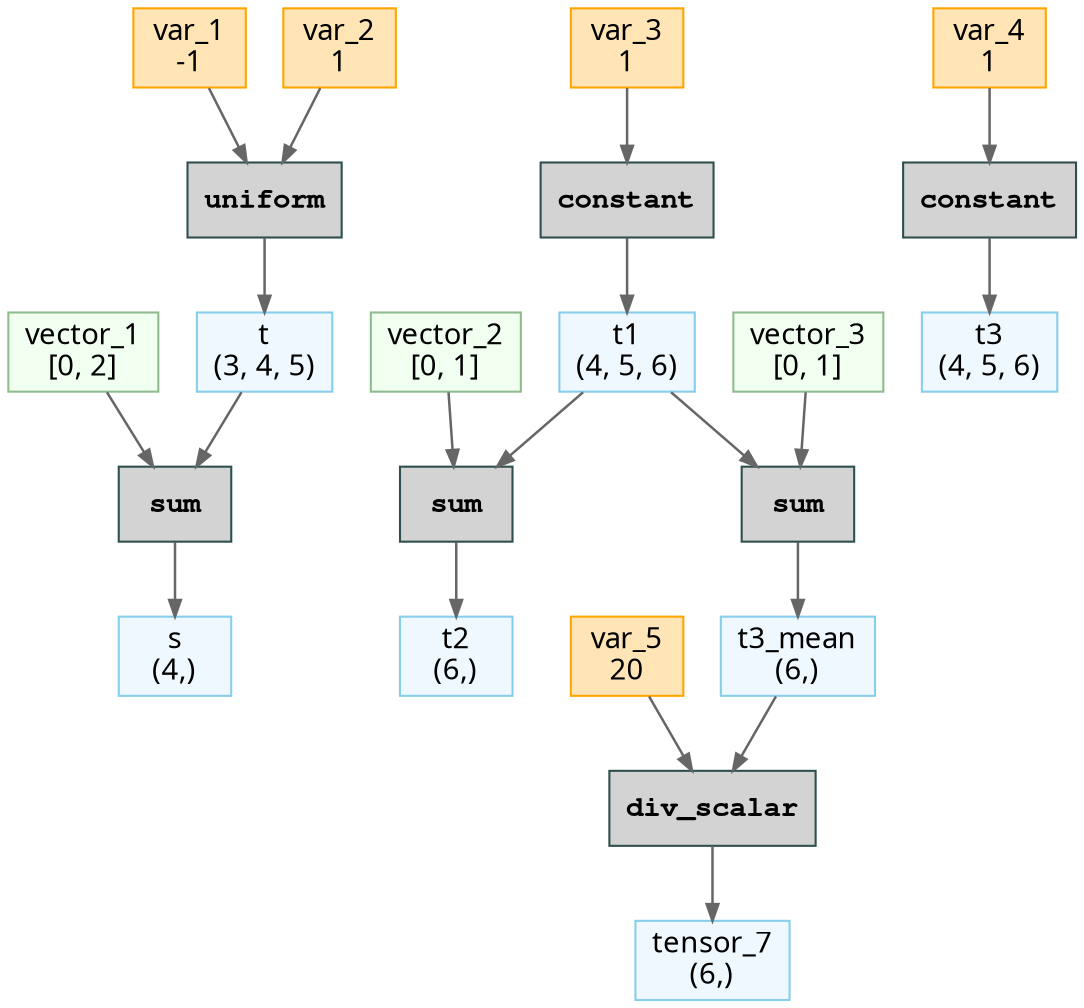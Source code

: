 // Computational Graph
digraph {
	rankdir=TB
	node [shape=record]
	130244339246288 [label="t
(3, 4, 5)" color=skyblue fillcolor=aliceblue fontname="Sans-Serif" labeljust=l shape=box style=filled]
	130244339240384 [label="var_1
-1" color=orange fillcolor=moccasin fontname="Sans-Serif" labeljust=l shape=box style=filled]
	130244339245136 [label="var_2
1" color=orange fillcolor=moccasin fontname="Sans-Serif" labeljust=l shape=box style=filled]
	130244339239376 [label=uniform color=darkslategray fillcolor=lightgray fontname="Courier Bold" labeljust=l shape=box style=filled]
	130244339969440 [label="s
(4,)" color=skyblue fillcolor=aliceblue fontname="Sans-Serif" labeljust=l shape=box style=filled]
	130244339969680 [label="vector_1
[0, 2]" color=darkseagreen fillcolor=honeydew fontname="Sans-Serif" labeljust=l shape=box style=filled]
	130244339970112 [label=sum color=darkslategray fillcolor=lightgray fontname="Courier Bold" labeljust=l shape=box style=filled]
	130244339970064 [label="t1
(4, 5, 6)" color=skyblue fillcolor=aliceblue fontname="Sans-Serif" labeljust=l shape=box style=filled]
	130244339970448 [label=constant color=darkslategray fillcolor=lightgray fontname="Courier Bold" labeljust=l shape=box style=filled]
	130244339970400 [label="var_3
1" color=orange fillcolor=moccasin fontname="Sans-Serif" labeljust=l shape=box style=filled]
	130244339970544 [label="t2
(6,)" color=skyblue fillcolor=aliceblue fontname="Sans-Serif" labeljust=l shape=box style=filled]
	130244339970832 [label="vector_2
[0, 1]" color=darkseagreen fillcolor=honeydew fontname="Sans-Serif" labeljust=l shape=box style=filled]
	130244339970928 [label=sum color=darkslategray fillcolor=lightgray fontname="Courier Bold" labeljust=l shape=box style=filled]
	130244339970880 [label="t3
(4, 5, 6)" color=skyblue fillcolor=aliceblue fontname="Sans-Serif" labeljust=l shape=box style=filled]
	130244339971264 [label=constant color=darkslategray fillcolor=lightgray fontname="Courier Bold" labeljust=l shape=box style=filled]
	130244339971216 [label="var_4
1" color=orange fillcolor=moccasin fontname="Sans-Serif" labeljust=l shape=box style=filled]
	130244339971408 [label="t3_mean
(6,)" color=skyblue fillcolor=aliceblue fontname="Sans-Serif" labeljust=l shape=box style=filled]
	130244339971696 [label="vector_3
[0, 1]" color=darkseagreen fillcolor=honeydew fontname="Sans-Serif" labeljust=l shape=box style=filled]
	130244339971792 [label=sum color=darkslategray fillcolor=lightgray fontname="Courier Bold" labeljust=l shape=box style=filled]
	130244339972032 [label="tensor_7
(6,)" color=skyblue fillcolor=aliceblue fontname="Sans-Serif" labeljust=l shape=box style=filled]
	130244339972128 [label=div_scalar color=darkslategray fillcolor=lightgray fontname="Courier Bold" labeljust=l shape=box style=filled]
	130244339972080 [label="var_5
20" color=orange fillcolor=moccasin fontname="Sans-Serif" labeljust=l shape=box style=filled]
	130244339239376 -> 130244339246288 [arrowsize=0.8 color=gray40 penwidth=1.2]
	130244339240384 -> 130244339239376 [arrowsize=0.8 color=gray40 penwidth=1.2]
	130244339245136 -> 130244339239376 [arrowsize=0.8 color=gray40 penwidth=1.2]
	130244339970112 -> 130244339969440 [arrowsize=0.8 color=gray40 penwidth=1.2]
	130244339246288 -> 130244339970112 [arrowsize=0.8 color=gray40 penwidth=1.2]
	130244339969680 -> 130244339970112 [arrowsize=0.8 color=gray40 penwidth=1.2]
	130244339970448 -> 130244339970064 [arrowsize=0.8 color=gray40 penwidth=1.2]
	130244339970400 -> 130244339970448 [arrowsize=0.8 color=gray40 penwidth=1.2]
	130244339970928 -> 130244339970544 [arrowsize=0.8 color=gray40 penwidth=1.2]
	130244339970064 -> 130244339970928 [arrowsize=0.8 color=gray40 penwidth=1.2]
	130244339970832 -> 130244339970928 [arrowsize=0.8 color=gray40 penwidth=1.2]
	130244339971264 -> 130244339970880 [arrowsize=0.8 color=gray40 penwidth=1.2]
	130244339971216 -> 130244339971264 [arrowsize=0.8 color=gray40 penwidth=1.2]
	130244339971792 -> 130244339971408 [arrowsize=0.8 color=gray40 penwidth=1.2]
	130244339970064 -> 130244339971792 [arrowsize=0.8 color=gray40 penwidth=1.2]
	130244339971696 -> 130244339971792 [arrowsize=0.8 color=gray40 penwidth=1.2]
	130244339972128 -> 130244339972032 [arrowsize=0.8 color=gray40 penwidth=1.2]
	130244339971408 -> 130244339972128 [arrowsize=0.8 color=gray40 penwidth=1.2]
	130244339972080 -> 130244339972128 [arrowsize=0.8 color=gray40 penwidth=1.2]
}
